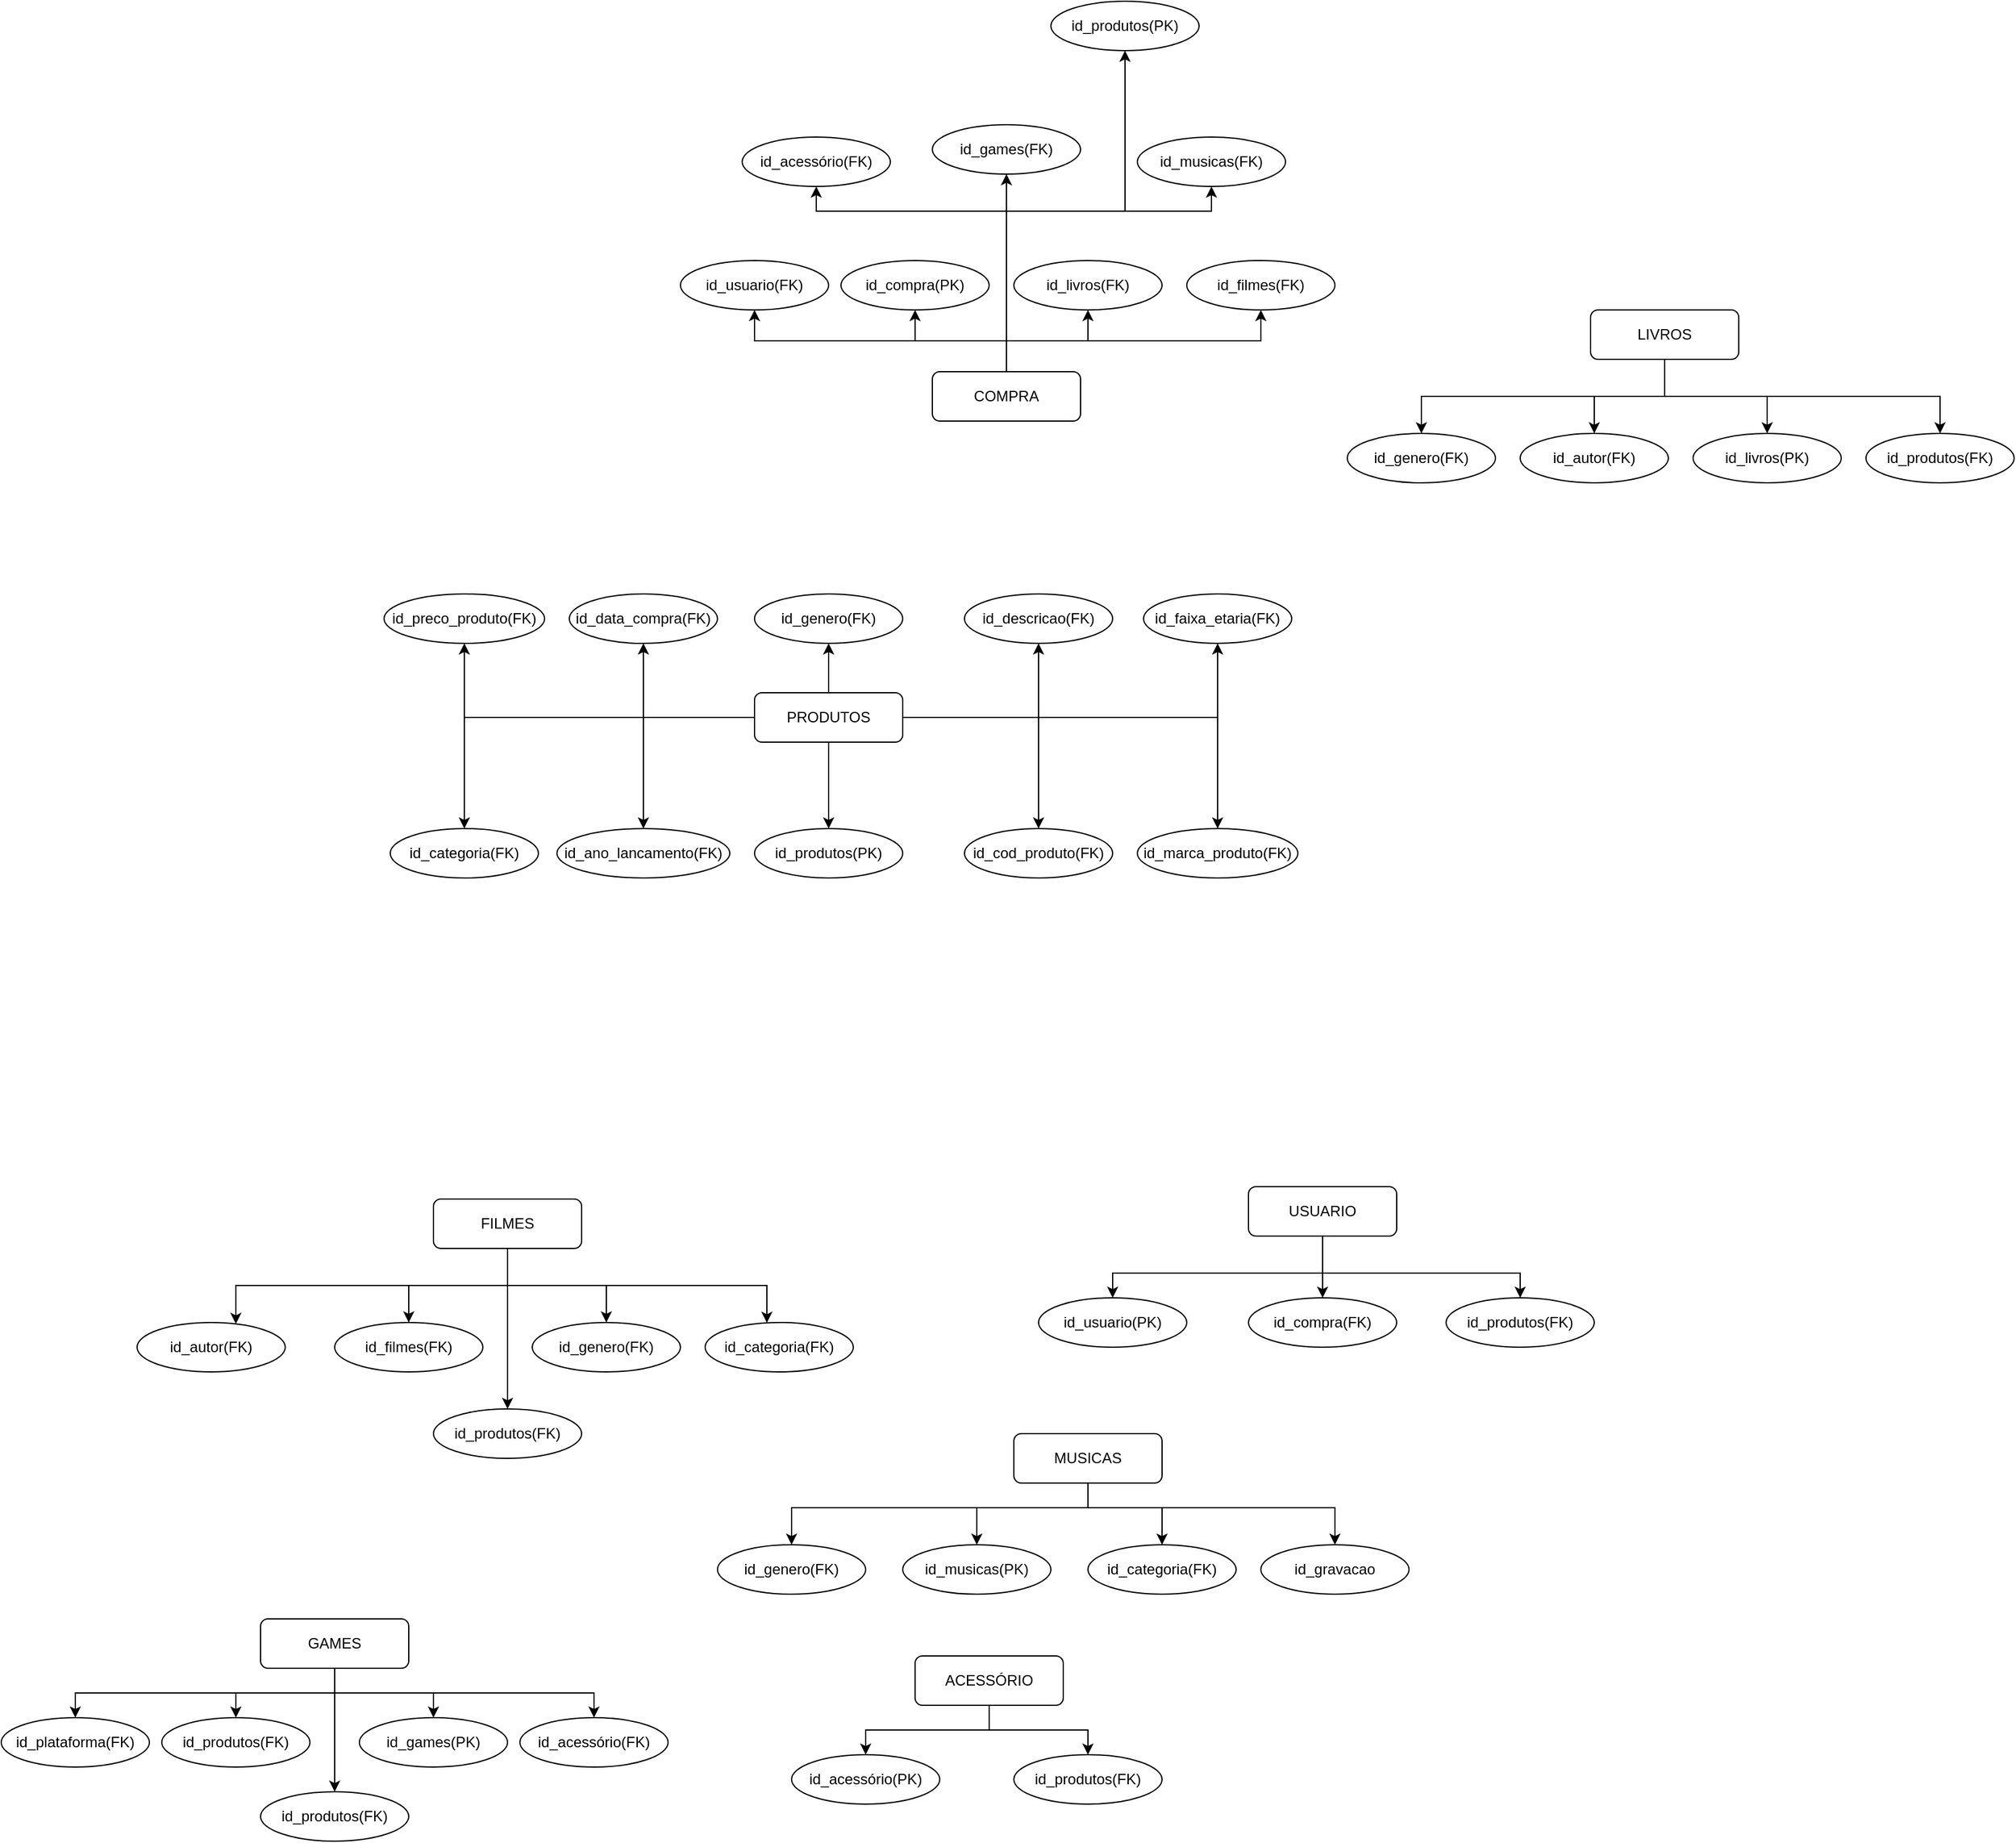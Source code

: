 <mxfile version="14.7.6" type="github">
  <diagram id="dIDMiA5STwJxZv0E2CK2" name="Page-1">
    <mxGraphModel dx="1784" dy="1914" grid="1" gridSize="10" guides="1" tooltips="1" connect="1" arrows="1" fold="1" page="1" pageScale="1" pageWidth="827" pageHeight="1169" math="0" shadow="0">
      <root>
        <mxCell id="0" />
        <mxCell id="1" parent="0" />
        <mxCell id="rhe9DJUwBE-0AtTqLXb0-92" style="edgeStyle=orthogonalEdgeStyle;rounded=0;orthogonalLoop=1;jettySize=auto;html=1;entryX=0.5;entryY=0;entryDx=0;entryDy=0;" edge="1" parent="1" source="rhe9DJUwBE-0AtTqLXb0-1" target="rhe9DJUwBE-0AtTqLXb0-91">
          <mxGeometry relative="1" as="geometry">
            <Array as="points">
              <mxPoint x="-70" y="840" />
              <mxPoint x="-280" y="840" />
            </Array>
          </mxGeometry>
        </mxCell>
        <mxCell id="rhe9DJUwBE-0AtTqLXb0-93" style="edgeStyle=orthogonalEdgeStyle;rounded=0;orthogonalLoop=1;jettySize=auto;html=1;entryX=0.5;entryY=0;entryDx=0;entryDy=0;" edge="1" parent="1" source="rhe9DJUwBE-0AtTqLXb0-1" target="rhe9DJUwBE-0AtTqLXb0-87">
          <mxGeometry relative="1" as="geometry" />
        </mxCell>
        <mxCell id="rhe9DJUwBE-0AtTqLXb0-94" style="edgeStyle=orthogonalEdgeStyle;rounded=0;orthogonalLoop=1;jettySize=auto;html=1;" edge="1" parent="1" source="rhe9DJUwBE-0AtTqLXb0-1" target="rhe9DJUwBE-0AtTqLXb0-10">
          <mxGeometry relative="1" as="geometry" />
        </mxCell>
        <mxCell id="rhe9DJUwBE-0AtTqLXb0-95" style="edgeStyle=orthogonalEdgeStyle;rounded=0;orthogonalLoop=1;jettySize=auto;html=1;entryX=0.5;entryY=0;entryDx=0;entryDy=0;" edge="1" parent="1" source="rhe9DJUwBE-0AtTqLXb0-1" target="rhe9DJUwBE-0AtTqLXb0-89">
          <mxGeometry relative="1" as="geometry">
            <Array as="points">
              <mxPoint x="-70" y="840" />
              <mxPoint x="140" y="840" />
            </Array>
          </mxGeometry>
        </mxCell>
        <mxCell id="rhe9DJUwBE-0AtTqLXb0-97" style="edgeStyle=orthogonalEdgeStyle;rounded=0;orthogonalLoop=1;jettySize=auto;html=1;entryX=0.5;entryY=0;entryDx=0;entryDy=0;" edge="1" parent="1" source="rhe9DJUwBE-0AtTqLXb0-1" target="rhe9DJUwBE-0AtTqLXb0-96">
          <mxGeometry relative="1" as="geometry" />
        </mxCell>
        <mxCell id="rhe9DJUwBE-0AtTqLXb0-1" value="GAMES" style="rounded=1;whiteSpace=wrap;html=1;" vertex="1" parent="1">
          <mxGeometry x="-130" y="780" width="120" height="40" as="geometry" />
        </mxCell>
        <mxCell id="rhe9DJUwBE-0AtTqLXb0-9" style="edgeStyle=orthogonalEdgeStyle;rounded=0;orthogonalLoop=1;jettySize=auto;html=1;exitX=0.5;exitY=1;exitDx=0;exitDy=0;entryX=0.5;entryY=0;entryDx=0;entryDy=0;" edge="1" parent="1" source="rhe9DJUwBE-0AtTqLXb0-2" target="rhe9DJUwBE-0AtTqLXb0-8">
          <mxGeometry relative="1" as="geometry" />
        </mxCell>
        <mxCell id="rhe9DJUwBE-0AtTqLXb0-66" style="edgeStyle=orthogonalEdgeStyle;rounded=0;orthogonalLoop=1;jettySize=auto;html=1;entryX=0.5;entryY=0;entryDx=0;entryDy=0;" edge="1" parent="1" source="rhe9DJUwBE-0AtTqLXb0-2" target="rhe9DJUwBE-0AtTqLXb0-65">
          <mxGeometry relative="1" as="geometry" />
        </mxCell>
        <mxCell id="rhe9DJUwBE-0AtTqLXb0-68" style="edgeStyle=orthogonalEdgeStyle;rounded=0;orthogonalLoop=1;jettySize=auto;html=1;" edge="1" parent="1" source="rhe9DJUwBE-0AtTqLXb0-2" target="rhe9DJUwBE-0AtTqLXb0-67">
          <mxGeometry relative="1" as="geometry">
            <Array as="points">
              <mxPoint x="70" y="510" />
              <mxPoint x="280" y="510" />
            </Array>
          </mxGeometry>
        </mxCell>
        <mxCell id="rhe9DJUwBE-0AtTqLXb0-70" style="edgeStyle=orthogonalEdgeStyle;rounded=0;orthogonalLoop=1;jettySize=auto;html=1;" edge="1" parent="1" source="rhe9DJUwBE-0AtTqLXb0-2" target="rhe9DJUwBE-0AtTqLXb0-69">
          <mxGeometry relative="1" as="geometry">
            <Array as="points">
              <mxPoint x="70" y="510" />
              <mxPoint x="-150" y="510" />
            </Array>
          </mxGeometry>
        </mxCell>
        <mxCell id="rhe9DJUwBE-0AtTqLXb0-72" style="edgeStyle=orthogonalEdgeStyle;rounded=0;orthogonalLoop=1;jettySize=auto;html=1;" edge="1" parent="1" source="rhe9DJUwBE-0AtTqLXb0-2" target="rhe9DJUwBE-0AtTqLXb0-71">
          <mxGeometry relative="1" as="geometry" />
        </mxCell>
        <mxCell id="rhe9DJUwBE-0AtTqLXb0-2" value="FILMES" style="rounded=1;whiteSpace=wrap;html=1;" vertex="1" parent="1">
          <mxGeometry x="10" y="440" width="120" height="40" as="geometry" />
        </mxCell>
        <mxCell id="rhe9DJUwBE-0AtTqLXb0-17" style="edgeStyle=orthogonalEdgeStyle;rounded=0;orthogonalLoop=1;jettySize=auto;html=1;entryX=0.5;entryY=0;entryDx=0;entryDy=0;" edge="1" parent="1" source="rhe9DJUwBE-0AtTqLXb0-3" target="rhe9DJUwBE-0AtTqLXb0-16">
          <mxGeometry relative="1" as="geometry" />
        </mxCell>
        <mxCell id="rhe9DJUwBE-0AtTqLXb0-101" style="edgeStyle=orthogonalEdgeStyle;rounded=0;orthogonalLoop=1;jettySize=auto;html=1;" edge="1" parent="1" source="rhe9DJUwBE-0AtTqLXb0-3" target="rhe9DJUwBE-0AtTqLXb0-100">
          <mxGeometry relative="1" as="geometry">
            <Array as="points">
              <mxPoint x="1007" y="-210" />
              <mxPoint x="1230" y="-210" />
            </Array>
          </mxGeometry>
        </mxCell>
        <mxCell id="rhe9DJUwBE-0AtTqLXb0-105" style="edgeStyle=orthogonalEdgeStyle;rounded=0;orthogonalLoop=1;jettySize=auto;html=1;" edge="1" parent="1" source="rhe9DJUwBE-0AtTqLXb0-3" target="rhe9DJUwBE-0AtTqLXb0-103">
          <mxGeometry relative="1" as="geometry">
            <Array as="points">
              <mxPoint x="1007" y="-210" />
              <mxPoint x="950" y="-210" />
            </Array>
          </mxGeometry>
        </mxCell>
        <mxCell id="rhe9DJUwBE-0AtTqLXb0-106" style="edgeStyle=orthogonalEdgeStyle;rounded=0;orthogonalLoop=1;jettySize=auto;html=1;" edge="1" parent="1" source="rhe9DJUwBE-0AtTqLXb0-3" target="rhe9DJUwBE-0AtTqLXb0-102">
          <mxGeometry relative="1" as="geometry">
            <Array as="points">
              <mxPoint x="1007" y="-210" />
              <mxPoint x="810" y="-210" />
            </Array>
          </mxGeometry>
        </mxCell>
        <mxCell id="rhe9DJUwBE-0AtTqLXb0-3" value="LIVROS" style="rounded=1;whiteSpace=wrap;html=1;" vertex="1" parent="1">
          <mxGeometry x="947" y="-280" width="120" height="40" as="geometry" />
        </mxCell>
        <mxCell id="rhe9DJUwBE-0AtTqLXb0-83" style="edgeStyle=orthogonalEdgeStyle;rounded=0;orthogonalLoop=1;jettySize=auto;html=1;entryX=0.5;entryY=0;entryDx=0;entryDy=0;" edge="1" parent="1" source="rhe9DJUwBE-0AtTqLXb0-4" target="rhe9DJUwBE-0AtTqLXb0-77">
          <mxGeometry relative="1" as="geometry">
            <Array as="points">
              <mxPoint x="540" y="690" />
              <mxPoint x="300" y="690" />
            </Array>
          </mxGeometry>
        </mxCell>
        <mxCell id="rhe9DJUwBE-0AtTqLXb0-84" style="edgeStyle=orthogonalEdgeStyle;rounded=0;orthogonalLoop=1;jettySize=auto;html=1;" edge="1" parent="1" source="rhe9DJUwBE-0AtTqLXb0-4" target="rhe9DJUwBE-0AtTqLXb0-12">
          <mxGeometry relative="1" as="geometry">
            <Array as="points">
              <mxPoint x="540" y="690" />
              <mxPoint x="450" y="690" />
            </Array>
          </mxGeometry>
        </mxCell>
        <mxCell id="rhe9DJUwBE-0AtTqLXb0-85" style="edgeStyle=orthogonalEdgeStyle;rounded=0;orthogonalLoop=1;jettySize=auto;html=1;" edge="1" parent="1" source="rhe9DJUwBE-0AtTqLXb0-4" target="rhe9DJUwBE-0AtTqLXb0-78">
          <mxGeometry relative="1" as="geometry">
            <Array as="points">
              <mxPoint x="540" y="690" />
              <mxPoint x="600" y="690" />
            </Array>
          </mxGeometry>
        </mxCell>
        <mxCell id="rhe9DJUwBE-0AtTqLXb0-86" style="edgeStyle=orthogonalEdgeStyle;rounded=0;orthogonalLoop=1;jettySize=auto;html=1;" edge="1" parent="1" source="rhe9DJUwBE-0AtTqLXb0-4" target="rhe9DJUwBE-0AtTqLXb0-81">
          <mxGeometry relative="1" as="geometry">
            <Array as="points">
              <mxPoint x="540" y="690" />
              <mxPoint x="740" y="690" />
            </Array>
          </mxGeometry>
        </mxCell>
        <mxCell id="rhe9DJUwBE-0AtTqLXb0-4" value="MUSICAS" style="rounded=1;whiteSpace=wrap;html=1;" vertex="1" parent="1">
          <mxGeometry x="480" y="630" width="120" height="40" as="geometry" />
        </mxCell>
        <mxCell id="rhe9DJUwBE-0AtTqLXb0-15" style="edgeStyle=orthogonalEdgeStyle;rounded=0;orthogonalLoop=1;jettySize=auto;html=1;exitX=0.5;exitY=1;exitDx=0;exitDy=0;" edge="1" parent="1" source="rhe9DJUwBE-0AtTqLXb0-5" target="rhe9DJUwBE-0AtTqLXb0-14">
          <mxGeometry relative="1" as="geometry" />
        </mxCell>
        <mxCell id="rhe9DJUwBE-0AtTqLXb0-35" style="edgeStyle=orthogonalEdgeStyle;rounded=0;orthogonalLoop=1;jettySize=auto;html=1;entryX=0.5;entryY=1;entryDx=0;entryDy=0;" edge="1" parent="1" source="rhe9DJUwBE-0AtTqLXb0-5" target="rhe9DJUwBE-0AtTqLXb0-26">
          <mxGeometry relative="1" as="geometry" />
        </mxCell>
        <mxCell id="rhe9DJUwBE-0AtTqLXb0-37" style="edgeStyle=orthogonalEdgeStyle;rounded=0;orthogonalLoop=1;jettySize=auto;html=1;entryX=0.5;entryY=1;entryDx=0;entryDy=0;" edge="1" parent="1" source="rhe9DJUwBE-0AtTqLXb0-5" target="rhe9DJUwBE-0AtTqLXb0-30">
          <mxGeometry relative="1" as="geometry" />
        </mxCell>
        <mxCell id="rhe9DJUwBE-0AtTqLXb0-38" style="edgeStyle=orthogonalEdgeStyle;rounded=0;orthogonalLoop=1;jettySize=auto;html=1;entryX=0.5;entryY=1;entryDx=0;entryDy=0;" edge="1" parent="1" source="rhe9DJUwBE-0AtTqLXb0-5" target="rhe9DJUwBE-0AtTqLXb0-28">
          <mxGeometry relative="1" as="geometry" />
        </mxCell>
        <mxCell id="rhe9DJUwBE-0AtTqLXb0-39" style="edgeStyle=orthogonalEdgeStyle;rounded=0;orthogonalLoop=1;jettySize=auto;html=1;" edge="1" parent="1" source="rhe9DJUwBE-0AtTqLXb0-5" target="rhe9DJUwBE-0AtTqLXb0-27">
          <mxGeometry relative="1" as="geometry" />
        </mxCell>
        <mxCell id="rhe9DJUwBE-0AtTqLXb0-40" style="edgeStyle=orthogonalEdgeStyle;rounded=0;orthogonalLoop=1;jettySize=auto;html=1;entryX=0.5;entryY=1;entryDx=0;entryDy=0;" edge="1" parent="1" source="rhe9DJUwBE-0AtTqLXb0-5" target="rhe9DJUwBE-0AtTqLXb0-32">
          <mxGeometry relative="1" as="geometry" />
        </mxCell>
        <mxCell id="rhe9DJUwBE-0AtTqLXb0-42" style="edgeStyle=orthogonalEdgeStyle;rounded=0;orthogonalLoop=1;jettySize=auto;html=1;" edge="1" parent="1" source="rhe9DJUwBE-0AtTqLXb0-5" target="rhe9DJUwBE-0AtTqLXb0-29">
          <mxGeometry relative="1" as="geometry" />
        </mxCell>
        <mxCell id="rhe9DJUwBE-0AtTqLXb0-43" style="edgeStyle=orthogonalEdgeStyle;rounded=0;orthogonalLoop=1;jettySize=auto;html=1;entryX=0.5;entryY=0;entryDx=0;entryDy=0;" edge="1" parent="1" source="rhe9DJUwBE-0AtTqLXb0-5" target="rhe9DJUwBE-0AtTqLXb0-34">
          <mxGeometry relative="1" as="geometry" />
        </mxCell>
        <mxCell id="rhe9DJUwBE-0AtTqLXb0-44" style="edgeStyle=orthogonalEdgeStyle;rounded=0;orthogonalLoop=1;jettySize=auto;html=1;" edge="1" parent="1" source="rhe9DJUwBE-0AtTqLXb0-5" target="rhe9DJUwBE-0AtTqLXb0-31">
          <mxGeometry relative="1" as="geometry" />
        </mxCell>
        <mxCell id="rhe9DJUwBE-0AtTqLXb0-45" style="edgeStyle=orthogonalEdgeStyle;rounded=0;orthogonalLoop=1;jettySize=auto;html=1;entryX=0.5;entryY=0;entryDx=0;entryDy=0;" edge="1" parent="1" source="rhe9DJUwBE-0AtTqLXb0-5" target="rhe9DJUwBE-0AtTqLXb0-33">
          <mxGeometry relative="1" as="geometry" />
        </mxCell>
        <mxCell id="rhe9DJUwBE-0AtTqLXb0-5" value="PRODUTOS" style="rounded=1;whiteSpace=wrap;html=1;" vertex="1" parent="1">
          <mxGeometry x="270" y="30" width="120" height="40" as="geometry" />
        </mxCell>
        <mxCell id="rhe9DJUwBE-0AtTqLXb0-20" style="edgeStyle=orthogonalEdgeStyle;rounded=0;orthogonalLoop=1;jettySize=auto;html=1;exitX=0.5;exitY=1;exitDx=0;exitDy=0;" edge="1" parent="1" source="rhe9DJUwBE-0AtTqLXb0-6" target="rhe9DJUwBE-0AtTqLXb0-19">
          <mxGeometry relative="1" as="geometry">
            <Array as="points">
              <mxPoint x="730" y="500" />
              <mxPoint x="560" y="500" />
            </Array>
          </mxGeometry>
        </mxCell>
        <mxCell id="rhe9DJUwBE-0AtTqLXb0-74" style="edgeStyle=orthogonalEdgeStyle;rounded=0;orthogonalLoop=1;jettySize=auto;html=1;" edge="1" parent="1" source="rhe9DJUwBE-0AtTqLXb0-6" target="rhe9DJUwBE-0AtTqLXb0-73">
          <mxGeometry relative="1" as="geometry" />
        </mxCell>
        <mxCell id="rhe9DJUwBE-0AtTqLXb0-76" style="edgeStyle=orthogonalEdgeStyle;rounded=0;orthogonalLoop=1;jettySize=auto;html=1;entryX=0.5;entryY=0;entryDx=0;entryDy=0;exitX=0.5;exitY=1;exitDx=0;exitDy=0;" edge="1" parent="1" source="rhe9DJUwBE-0AtTqLXb0-6" target="rhe9DJUwBE-0AtTqLXb0-75">
          <mxGeometry relative="1" as="geometry">
            <mxPoint x="860" y="520" as="targetPoint" />
            <Array as="points">
              <mxPoint x="730" y="500" />
              <mxPoint x="890" y="500" />
            </Array>
          </mxGeometry>
        </mxCell>
        <mxCell id="rhe9DJUwBE-0AtTqLXb0-6" value="USUARIO" style="rounded=1;whiteSpace=wrap;html=1;" vertex="1" parent="1">
          <mxGeometry x="670" y="430" width="120" height="40" as="geometry" />
        </mxCell>
        <mxCell id="rhe9DJUwBE-0AtTqLXb0-22" style="edgeStyle=orthogonalEdgeStyle;rounded=0;orthogonalLoop=1;jettySize=auto;html=1;entryX=0.5;entryY=1;entryDx=0;entryDy=0;exitX=0.5;exitY=0;exitDx=0;exitDy=0;" edge="1" parent="1" source="rhe9DJUwBE-0AtTqLXb0-7" target="rhe9DJUwBE-0AtTqLXb0-21">
          <mxGeometry relative="1" as="geometry" />
        </mxCell>
        <mxCell id="rhe9DJUwBE-0AtTqLXb0-52" style="edgeStyle=orthogonalEdgeStyle;rounded=0;orthogonalLoop=1;jettySize=auto;html=1;exitX=0.5;exitY=0;exitDx=0;exitDy=0;entryX=0.5;entryY=1;entryDx=0;entryDy=0;" edge="1" parent="1" source="rhe9DJUwBE-0AtTqLXb0-7" target="rhe9DJUwBE-0AtTqLXb0-51">
          <mxGeometry relative="1" as="geometry" />
        </mxCell>
        <mxCell id="rhe9DJUwBE-0AtTqLXb0-54" style="edgeStyle=orthogonalEdgeStyle;rounded=0;orthogonalLoop=1;jettySize=auto;html=1;exitX=0.5;exitY=0;exitDx=0;exitDy=0;" edge="1" parent="1" source="rhe9DJUwBE-0AtTqLXb0-7" target="rhe9DJUwBE-0AtTqLXb0-53">
          <mxGeometry relative="1" as="geometry" />
        </mxCell>
        <mxCell id="rhe9DJUwBE-0AtTqLXb0-56" style="edgeStyle=orthogonalEdgeStyle;rounded=0;orthogonalLoop=1;jettySize=auto;html=1;exitX=0.5;exitY=0;exitDx=0;exitDy=0;entryX=0.5;entryY=1;entryDx=0;entryDy=0;" edge="1" parent="1" source="rhe9DJUwBE-0AtTqLXb0-7" target="rhe9DJUwBE-0AtTqLXb0-55">
          <mxGeometry relative="1" as="geometry" />
        </mxCell>
        <mxCell id="rhe9DJUwBE-0AtTqLXb0-58" style="edgeStyle=orthogonalEdgeStyle;rounded=0;orthogonalLoop=1;jettySize=auto;html=1;exitX=0.5;exitY=0;exitDx=0;exitDy=0;" edge="1" parent="1" source="rhe9DJUwBE-0AtTqLXb0-7" target="rhe9DJUwBE-0AtTqLXb0-57">
          <mxGeometry relative="1" as="geometry" />
        </mxCell>
        <mxCell id="rhe9DJUwBE-0AtTqLXb0-61" style="edgeStyle=orthogonalEdgeStyle;rounded=0;orthogonalLoop=1;jettySize=auto;html=1;" edge="1" parent="1" source="rhe9DJUwBE-0AtTqLXb0-7" target="rhe9DJUwBE-0AtTqLXb0-60">
          <mxGeometry relative="1" as="geometry">
            <Array as="points">
              <mxPoint x="474" y="-360" />
              <mxPoint x="320" y="-360" />
            </Array>
          </mxGeometry>
        </mxCell>
        <mxCell id="rhe9DJUwBE-0AtTqLXb0-62" style="edgeStyle=orthogonalEdgeStyle;rounded=0;orthogonalLoop=1;jettySize=auto;html=1;" edge="1" parent="1" source="rhe9DJUwBE-0AtTqLXb0-7" target="rhe9DJUwBE-0AtTqLXb0-59">
          <mxGeometry relative="1" as="geometry">
            <Array as="points">
              <mxPoint x="474" y="-360" />
              <mxPoint x="640" y="-360" />
            </Array>
          </mxGeometry>
        </mxCell>
        <mxCell id="rhe9DJUwBE-0AtTqLXb0-64" style="edgeStyle=orthogonalEdgeStyle;rounded=0;orthogonalLoop=1;jettySize=auto;html=1;entryX=0.5;entryY=1;entryDx=0;entryDy=0;" edge="1" parent="1" source="rhe9DJUwBE-0AtTqLXb0-7" target="rhe9DJUwBE-0AtTqLXb0-63">
          <mxGeometry relative="1" as="geometry" />
        </mxCell>
        <mxCell id="rhe9DJUwBE-0AtTqLXb0-7" value="COMPRA" style="rounded=1;whiteSpace=wrap;html=1;" vertex="1" parent="1">
          <mxGeometry x="414" y="-230" width="120" height="40" as="geometry" />
        </mxCell>
        <mxCell id="rhe9DJUwBE-0AtTqLXb0-8" value="id_filmes(FK)" style="ellipse;whiteSpace=wrap;html=1;" vertex="1" parent="1">
          <mxGeometry x="-70" y="540" width="120" height="40" as="geometry" />
        </mxCell>
        <mxCell id="rhe9DJUwBE-0AtTqLXb0-10" value="id_games(PK)" style="ellipse;whiteSpace=wrap;html=1;" vertex="1" parent="1">
          <mxGeometry x="-50" y="860" width="120" height="40" as="geometry" />
        </mxCell>
        <mxCell id="rhe9DJUwBE-0AtTqLXb0-12" value="id_musicas(PK)" style="ellipse;whiteSpace=wrap;html=1;" vertex="1" parent="1">
          <mxGeometry x="390" y="720" width="120" height="40" as="geometry" />
        </mxCell>
        <mxCell id="rhe9DJUwBE-0AtTqLXb0-14" value="id_produtos(PK)" style="ellipse;whiteSpace=wrap;html=1;" vertex="1" parent="1">
          <mxGeometry x="270" y="140" width="120" height="40" as="geometry" />
        </mxCell>
        <mxCell id="rhe9DJUwBE-0AtTqLXb0-16" value="id_livros(PK)" style="ellipse;whiteSpace=wrap;html=1;" vertex="1" parent="1">
          <mxGeometry x="1030" y="-180" width="120" height="40" as="geometry" />
        </mxCell>
        <mxCell id="rhe9DJUwBE-0AtTqLXb0-19" value="id_usuario(PK)" style="ellipse;whiteSpace=wrap;html=1;" vertex="1" parent="1">
          <mxGeometry x="500" y="520" width="120" height="40" as="geometry" />
        </mxCell>
        <mxCell id="rhe9DJUwBE-0AtTqLXb0-21" value="id_compra(PK)" style="ellipse;whiteSpace=wrap;html=1;" vertex="1" parent="1">
          <mxGeometry x="340" y="-320" width="120" height="40" as="geometry" />
        </mxCell>
        <mxCell id="rhe9DJUwBE-0AtTqLXb0-25" style="edgeStyle=orthogonalEdgeStyle;rounded=0;orthogonalLoop=1;jettySize=auto;html=1;entryX=0.5;entryY=0;entryDx=0;entryDy=0;" edge="1" parent="1" source="rhe9DJUwBE-0AtTqLXb0-23" target="rhe9DJUwBE-0AtTqLXb0-24">
          <mxGeometry relative="1" as="geometry" />
        </mxCell>
        <mxCell id="rhe9DJUwBE-0AtTqLXb0-99" style="edgeStyle=orthogonalEdgeStyle;rounded=0;orthogonalLoop=1;jettySize=auto;html=1;" edge="1" parent="1" source="rhe9DJUwBE-0AtTqLXb0-23" target="rhe9DJUwBE-0AtTqLXb0-98">
          <mxGeometry relative="1" as="geometry" />
        </mxCell>
        <mxCell id="rhe9DJUwBE-0AtTqLXb0-23" value="ACESSÓRIO" style="rounded=1;whiteSpace=wrap;html=1;" vertex="1" parent="1">
          <mxGeometry x="400" y="810" width="120" height="40" as="geometry" />
        </mxCell>
        <mxCell id="rhe9DJUwBE-0AtTqLXb0-24" value="id_acessório(PK)" style="ellipse;whiteSpace=wrap;html=1;" vertex="1" parent="1">
          <mxGeometry x="300" y="890" width="120" height="40" as="geometry" />
        </mxCell>
        <mxCell id="rhe9DJUwBE-0AtTqLXb0-26" value="id_genero(FK)" style="ellipse;whiteSpace=wrap;html=1;" vertex="1" parent="1">
          <mxGeometry x="270" y="-50" width="120" height="40" as="geometry" />
        </mxCell>
        <mxCell id="rhe9DJUwBE-0AtTqLXb0-27" value="id_descricao(FK)" style="ellipse;whiteSpace=wrap;html=1;" vertex="1" parent="1">
          <mxGeometry x="440" y="-50" width="120" height="40" as="geometry" />
        </mxCell>
        <mxCell id="rhe9DJUwBE-0AtTqLXb0-28" value="id_faixa_etaria(FK)" style="ellipse;whiteSpace=wrap;html=1;" vertex="1" parent="1">
          <mxGeometry x="585" y="-50" width="120" height="40" as="geometry" />
        </mxCell>
        <mxCell id="rhe9DJUwBE-0AtTqLXb0-29" value="id_ano_lancamento(FK)" style="ellipse;whiteSpace=wrap;html=1;" vertex="1" parent="1">
          <mxGeometry x="110" y="140" width="140" height="40" as="geometry" />
        </mxCell>
        <mxCell id="rhe9DJUwBE-0AtTqLXb0-30" value="id_data_compra(FK)" style="ellipse;whiteSpace=wrap;html=1;" vertex="1" parent="1">
          <mxGeometry x="120" y="-50" width="120" height="40" as="geometry" />
        </mxCell>
        <mxCell id="rhe9DJUwBE-0AtTqLXb0-31" value="id_cod_produto(FK)" style="ellipse;whiteSpace=wrap;html=1;" vertex="1" parent="1">
          <mxGeometry x="440" y="140" width="120" height="40" as="geometry" />
        </mxCell>
        <mxCell id="rhe9DJUwBE-0AtTqLXb0-32" value="id_preco_produto(FK)" style="ellipse;whiteSpace=wrap;html=1;" vertex="1" parent="1">
          <mxGeometry x="-30" y="-50" width="130" height="40" as="geometry" />
        </mxCell>
        <mxCell id="rhe9DJUwBE-0AtTqLXb0-33" value="id_marca_produto(FK)" style="ellipse;whiteSpace=wrap;html=1;" vertex="1" parent="1">
          <mxGeometry x="580" y="140" width="130" height="40" as="geometry" />
        </mxCell>
        <mxCell id="rhe9DJUwBE-0AtTqLXb0-34" value="id_categoria(FK)" style="ellipse;whiteSpace=wrap;html=1;" vertex="1" parent="1">
          <mxGeometry x="-25" y="140" width="120" height="40" as="geometry" />
        </mxCell>
        <mxCell id="rhe9DJUwBE-0AtTqLXb0-51" value="id_livros(FK)" style="ellipse;whiteSpace=wrap;html=1;" vertex="1" parent="1">
          <mxGeometry x="480" y="-320" width="120" height="40" as="geometry" />
        </mxCell>
        <mxCell id="rhe9DJUwBE-0AtTqLXb0-53" value="id_usuario(FK)" style="ellipse;whiteSpace=wrap;html=1;" vertex="1" parent="1">
          <mxGeometry x="210" y="-320" width="120" height="40" as="geometry" />
        </mxCell>
        <mxCell id="rhe9DJUwBE-0AtTqLXb0-55" value="id_filmes(FK)" style="ellipse;whiteSpace=wrap;html=1;" vertex="1" parent="1">
          <mxGeometry x="620" y="-320" width="120" height="40" as="geometry" />
        </mxCell>
        <mxCell id="rhe9DJUwBE-0AtTqLXb0-57" value="id_games(FK)" style="ellipse;whiteSpace=wrap;html=1;" vertex="1" parent="1">
          <mxGeometry x="414" y="-430" width="120" height="40" as="geometry" />
        </mxCell>
        <mxCell id="rhe9DJUwBE-0AtTqLXb0-59" value="id_musicas(FK)" style="ellipse;whiteSpace=wrap;html=1;" vertex="1" parent="1">
          <mxGeometry x="580" y="-420" width="120" height="40" as="geometry" />
        </mxCell>
        <mxCell id="rhe9DJUwBE-0AtTqLXb0-60" value="id_acessório(FK)" style="ellipse;whiteSpace=wrap;html=1;" vertex="1" parent="1">
          <mxGeometry x="260" y="-420" width="120" height="40" as="geometry" />
        </mxCell>
        <mxCell id="rhe9DJUwBE-0AtTqLXb0-63" value="id_produtos(PK)" style="ellipse;whiteSpace=wrap;html=1;" vertex="1" parent="1">
          <mxGeometry x="510" y="-530" width="120" height="40" as="geometry" />
        </mxCell>
        <mxCell id="rhe9DJUwBE-0AtTqLXb0-65" value="id_genero(FK)" style="ellipse;whiteSpace=wrap;html=1;" vertex="1" parent="1">
          <mxGeometry x="90" y="540" width="120" height="40" as="geometry" />
        </mxCell>
        <mxCell id="rhe9DJUwBE-0AtTqLXb0-67" value="id_categoria(FK)" style="ellipse;whiteSpace=wrap;html=1;" vertex="1" parent="1">
          <mxGeometry x="230" y="540" width="120" height="40" as="geometry" />
        </mxCell>
        <mxCell id="rhe9DJUwBE-0AtTqLXb0-69" value="id_autor(FK)" style="ellipse;whiteSpace=wrap;html=1;" vertex="1" parent="1">
          <mxGeometry x="-230" y="540" width="120" height="40" as="geometry" />
        </mxCell>
        <mxCell id="rhe9DJUwBE-0AtTqLXb0-71" value="id_produtos(FK)" style="ellipse;whiteSpace=wrap;html=1;" vertex="1" parent="1">
          <mxGeometry x="10" y="610" width="120" height="40" as="geometry" />
        </mxCell>
        <mxCell id="rhe9DJUwBE-0AtTqLXb0-73" value="id_compra(FK)" style="ellipse;whiteSpace=wrap;html=1;" vertex="1" parent="1">
          <mxGeometry x="670" y="520" width="120" height="40" as="geometry" />
        </mxCell>
        <mxCell id="rhe9DJUwBE-0AtTqLXb0-75" value="id_produtos(FK)" style="ellipse;whiteSpace=wrap;html=1;" vertex="1" parent="1">
          <mxGeometry x="830" y="520" width="120" height="40" as="geometry" />
        </mxCell>
        <mxCell id="rhe9DJUwBE-0AtTqLXb0-77" value="id_genero(FK)" style="ellipse;whiteSpace=wrap;html=1;" vertex="1" parent="1">
          <mxGeometry x="240" y="720" width="120" height="40" as="geometry" />
        </mxCell>
        <mxCell id="rhe9DJUwBE-0AtTqLXb0-78" value="id_categoria(FK)" style="ellipse;whiteSpace=wrap;html=1;" vertex="1" parent="1">
          <mxGeometry x="540" y="720" width="120" height="40" as="geometry" />
        </mxCell>
        <mxCell id="rhe9DJUwBE-0AtTqLXb0-81" value="id_gravacao" style="ellipse;whiteSpace=wrap;html=1;" vertex="1" parent="1">
          <mxGeometry x="680" y="720" width="120" height="40" as="geometry" />
        </mxCell>
        <mxCell id="rhe9DJUwBE-0AtTqLXb0-87" value="id_produtos(FK)" style="ellipse;whiteSpace=wrap;html=1;" vertex="1" parent="1">
          <mxGeometry x="-210" y="860" width="120" height="40" as="geometry" />
        </mxCell>
        <mxCell id="rhe9DJUwBE-0AtTqLXb0-89" value="id_acessório(FK)" style="ellipse;whiteSpace=wrap;html=1;" vertex="1" parent="1">
          <mxGeometry x="80" y="860" width="120" height="40" as="geometry" />
        </mxCell>
        <mxCell id="rhe9DJUwBE-0AtTqLXb0-91" value="id_plataforma(FK)" style="ellipse;whiteSpace=wrap;html=1;" vertex="1" parent="1">
          <mxGeometry x="-340" y="860" width="120" height="40" as="geometry" />
        </mxCell>
        <mxCell id="rhe9DJUwBE-0AtTqLXb0-96" value="id_produtos(FK)" style="ellipse;whiteSpace=wrap;html=1;" vertex="1" parent="1">
          <mxGeometry x="-130" y="920" width="120" height="40" as="geometry" />
        </mxCell>
        <mxCell id="rhe9DJUwBE-0AtTqLXb0-98" value="id_produtos(FK)" style="ellipse;whiteSpace=wrap;html=1;" vertex="1" parent="1">
          <mxGeometry x="480" y="890" width="120" height="40" as="geometry" />
        </mxCell>
        <mxCell id="rhe9DJUwBE-0AtTqLXb0-100" value="id_produtos(FK)" style="ellipse;whiteSpace=wrap;html=1;" vertex="1" parent="1">
          <mxGeometry x="1170" y="-180" width="120" height="40" as="geometry" />
        </mxCell>
        <mxCell id="rhe9DJUwBE-0AtTqLXb0-102" value="id_genero(FK)" style="ellipse;whiteSpace=wrap;html=1;" vertex="1" parent="1">
          <mxGeometry x="750" y="-180" width="120" height="40" as="geometry" />
        </mxCell>
        <mxCell id="rhe9DJUwBE-0AtTqLXb0-103" value="id_autor(FK)" style="ellipse;whiteSpace=wrap;html=1;" vertex="1" parent="1">
          <mxGeometry x="890" y="-180" width="120" height="40" as="geometry" />
        </mxCell>
      </root>
    </mxGraphModel>
  </diagram>
</mxfile>

